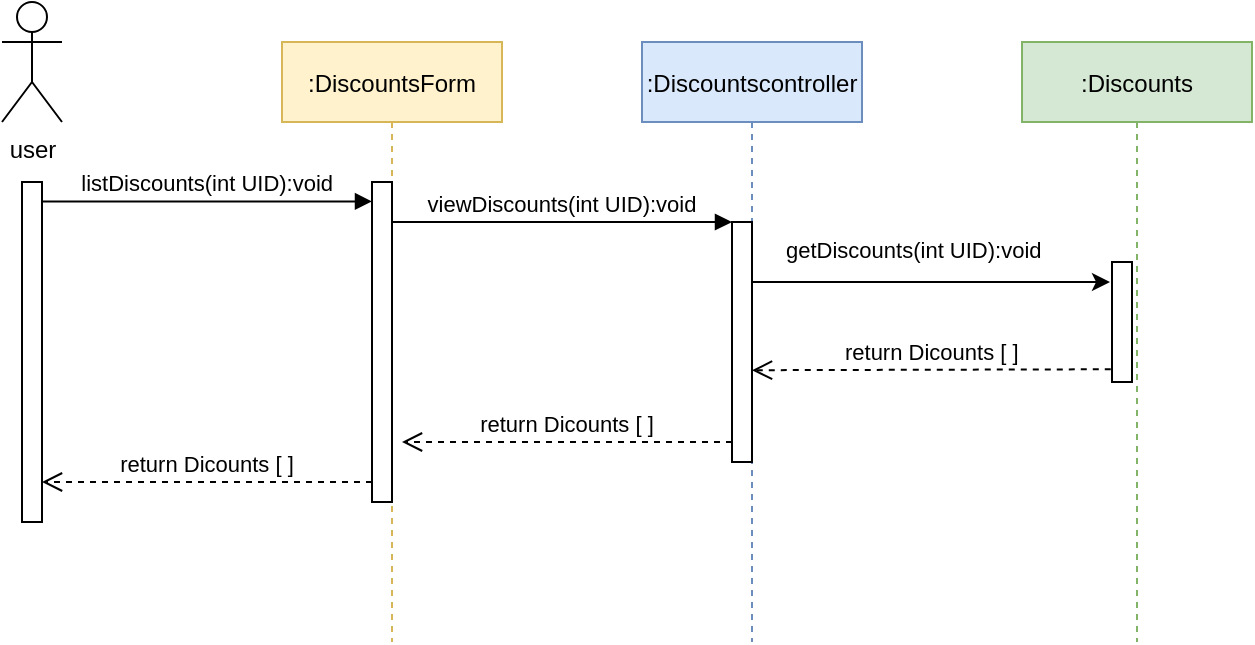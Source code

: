 <mxfile version="20.6.0" type="device"><diagram id="kgpKYQtTHZ0yAKxKKP6v" name="Page-1"><mxGraphModel dx="716" dy="399" grid="1" gridSize="10" guides="1" tooltips="1" connect="1" arrows="1" fold="1" page="1" pageScale="1" pageWidth="850" pageHeight="1100" math="0" shadow="0"><root><mxCell id="0"/><mxCell id="1" parent="0"/><mxCell id="3nuBFxr9cyL0pnOWT2aG-1" value=":DiscountsForm" style="shape=umlLifeline;perimeter=lifelinePerimeter;container=1;collapsible=0;recursiveResize=0;rounded=0;shadow=0;strokeWidth=1;fillColor=#fff2cc;strokeColor=#d6b656;" parent="1" vertex="1"><mxGeometry x="160" y="80" width="110" height="300" as="geometry"/></mxCell><mxCell id="3nuBFxr9cyL0pnOWT2aG-2" value="" style="points=[];perimeter=orthogonalPerimeter;rounded=0;shadow=0;strokeWidth=1;" parent="3nuBFxr9cyL0pnOWT2aG-1" vertex="1"><mxGeometry x="45" y="70" width="10" height="160" as="geometry"/></mxCell><mxCell id="vlyOLvOoNr4crb4iI9JU-18" value="return Dicounts [ ]" style="verticalAlign=bottom;endArrow=open;dashed=1;endSize=8;exitX=-0.061;exitY=0.894;shadow=0;strokeWidth=1;exitDx=0;exitDy=0;exitPerimeter=0;" edge="1" parent="3nuBFxr9cyL0pnOWT2aG-1"><mxGeometry relative="1" as="geometry"><mxPoint x="-120" y="220" as="targetPoint"/><mxPoint x="45.0" y="220" as="sourcePoint"/></mxGeometry></mxCell><mxCell id="3nuBFxr9cyL0pnOWT2aG-5" value=":Discountscontroller" style="shape=umlLifeline;perimeter=lifelinePerimeter;container=1;collapsible=0;recursiveResize=0;rounded=0;shadow=0;strokeWidth=1;fillColor=#dae8fc;strokeColor=#6c8ebf;" parent="1" vertex="1"><mxGeometry x="340" y="80" width="110" height="300" as="geometry"/></mxCell><mxCell id="3nuBFxr9cyL0pnOWT2aG-6" value="" style="points=[];perimeter=orthogonalPerimeter;rounded=0;shadow=0;strokeWidth=1;" parent="3nuBFxr9cyL0pnOWT2aG-5" vertex="1"><mxGeometry x="45" y="90" width="10" height="120" as="geometry"/></mxCell><mxCell id="vlyOLvOoNr4crb4iI9JU-16" value="return Dicounts [ ]" style="verticalAlign=bottom;endArrow=open;dashed=1;endSize=8;exitX=-0.061;exitY=0.894;shadow=0;strokeWidth=1;exitDx=0;exitDy=0;exitPerimeter=0;" edge="1" parent="3nuBFxr9cyL0pnOWT2aG-5"><mxGeometry relative="1" as="geometry"><mxPoint x="-120" y="200" as="targetPoint"/><mxPoint x="45.0" y="200" as="sourcePoint"/></mxGeometry></mxCell><mxCell id="3nuBFxr9cyL0pnOWT2aG-8" value="viewDiscounts(int UID):void" style="verticalAlign=bottom;endArrow=block;entryX=0;entryY=0;shadow=0;strokeWidth=1;" parent="1" source="3nuBFxr9cyL0pnOWT2aG-2" target="3nuBFxr9cyL0pnOWT2aG-6" edge="1"><mxGeometry relative="1" as="geometry"><mxPoint x="275" y="160" as="sourcePoint"/></mxGeometry></mxCell><mxCell id="vlyOLvOoNr4crb4iI9JU-1" value="user" style="shape=umlActor;verticalLabelPosition=bottom;verticalAlign=top;html=1;outlineConnect=0;" vertex="1" parent="1"><mxGeometry x="20" y="60" width="30" height="60" as="geometry"/></mxCell><mxCell id="vlyOLvOoNr4crb4iI9JU-5" value=":Discounts" style="shape=umlLifeline;perimeter=lifelinePerimeter;container=1;collapsible=0;recursiveResize=0;rounded=0;shadow=0;strokeWidth=1;fillColor=#d5e8d4;strokeColor=#82b366;" vertex="1" parent="1"><mxGeometry x="530" y="80" width="115" height="300" as="geometry"/></mxCell><mxCell id="vlyOLvOoNr4crb4iI9JU-6" value="" style="points=[];perimeter=orthogonalPerimeter;rounded=0;shadow=0;strokeWidth=1;" vertex="1" parent="vlyOLvOoNr4crb4iI9JU-5"><mxGeometry x="45" y="110" width="10" height="60" as="geometry"/></mxCell><mxCell id="vlyOLvOoNr4crb4iI9JU-8" style="edgeStyle=orthogonalEdgeStyle;rounded=0;orthogonalLoop=1;jettySize=auto;html=1;" edge="1" parent="1" source="3nuBFxr9cyL0pnOWT2aG-6"><mxGeometry relative="1" as="geometry"><mxPoint x="574" y="200" as="targetPoint"/><Array as="points"><mxPoint x="574" y="200"/></Array></mxGeometry></mxCell><mxCell id="vlyOLvOoNr4crb4iI9JU-11" value="&lt;span style=&quot;color: rgb(0, 0, 0); font-family: Helvetica; font-size: 11px; font-style: normal; font-variant-ligatures: normal; font-variant-caps: normal; font-weight: 400; letter-spacing: normal; orphans: 2; text-align: center; text-indent: 0px; text-transform: none; widows: 2; word-spacing: 0px; -webkit-text-stroke-width: 0px; background-color: rgb(255, 255, 255); text-decoration-thickness: initial; text-decoration-style: initial; text-decoration-color: initial; float: none; display: inline !important;&quot;&gt;getDiscounts(int UID):void&lt;/span&gt;" style="text;whiteSpace=wrap;html=1;" vertex="1" parent="1"><mxGeometry x="410" y="170" width="135" height="20" as="geometry"/></mxCell><mxCell id="vlyOLvOoNr4crb4iI9JU-14" value="return Dicounts [ ]" style="verticalAlign=bottom;endArrow=open;dashed=1;endSize=8;exitX=-0.061;exitY=0.894;shadow=0;strokeWidth=1;entryX=0.5;entryY=0.547;entryDx=0;entryDy=0;entryPerimeter=0;exitDx=0;exitDy=0;exitPerimeter=0;" edge="1" parent="1" source="vlyOLvOoNr4crb4iI9JU-6" target="3nuBFxr9cyL0pnOWT2aG-5"><mxGeometry relative="1" as="geometry"><mxPoint x="395" y="286" as="targetPoint"/><mxPoint x="230" y="286" as="sourcePoint"/></mxGeometry></mxCell><mxCell id="vlyOLvOoNr4crb4iI9JU-17" value="" style="points=[];perimeter=orthogonalPerimeter;rounded=0;shadow=0;strokeWidth=1;" vertex="1" parent="1"><mxGeometry x="30" y="150" width="10" height="170" as="geometry"/></mxCell><mxCell id="3nuBFxr9cyL0pnOWT2aG-3" value="listDiscounts(int UID):void" style="verticalAlign=bottom;startArrow=none;endArrow=block;startSize=8;shadow=0;strokeWidth=1;strokeColor=default;rounded=0;startFill=0;exitX=1.009;exitY=0.057;exitDx=0;exitDy=0;exitPerimeter=0;" parent="1" target="3nuBFxr9cyL0pnOWT2aG-2" edge="1" source="vlyOLvOoNr4crb4iI9JU-17"><mxGeometry relative="1" as="geometry"><mxPoint x="60" y="160" as="sourcePoint"/></mxGeometry></mxCell></root></mxGraphModel></diagram></mxfile>
